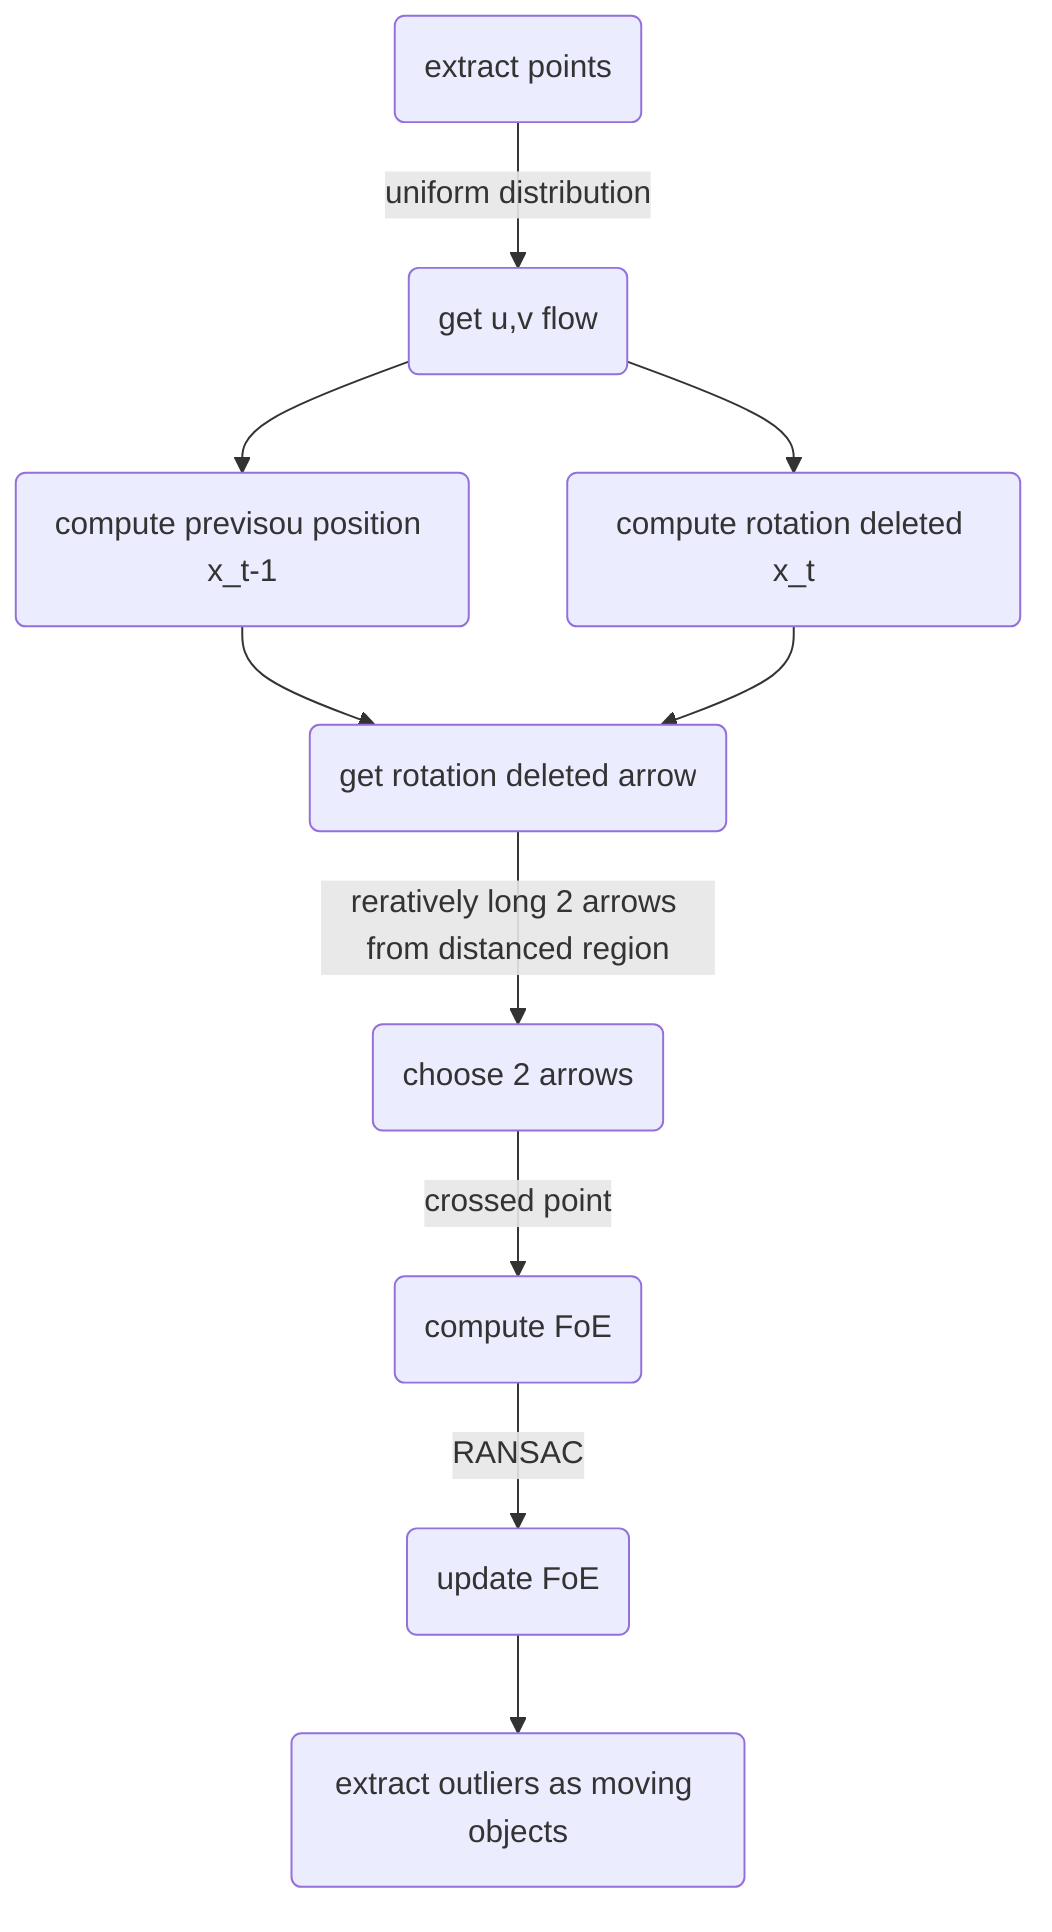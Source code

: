 flowchart TD
    A(extract points) -->|uniform distribution| B(get u,v flow)
    B --> C(compute previsou position x_t-1)
    B --> D(compute rotation deleted x_t)
    C --> E(get rotation deleted arrow)
    D --> E
    E --> |reratively long 2 arrows from distanced region| F(choose 2 arrows)
    F --> |crossed point| G(compute FoE)
    G --> |RANSAC| H(update FoE)
    H --> I(extract outliers as moving objects)